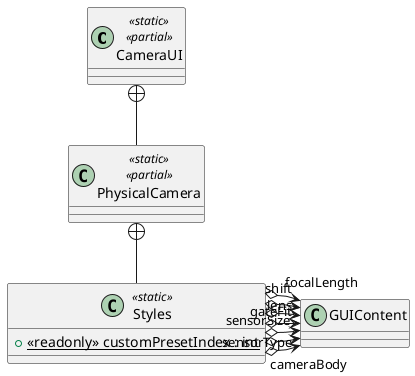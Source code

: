 @startuml
class CameraUI <<static>> <<partial>> {
}
class PhysicalCamera <<static>> <<partial>> {
}
class Styles <<static>> {
    + {static} <<readonly>> customPresetIndex : int
}
CameraUI +-- PhysicalCamera
PhysicalCamera +-- Styles
Styles o-> "cameraBody" GUIContent
Styles o-> "sensorType" GUIContent
Styles o-> "sensorSize" GUIContent
Styles o-> "gateFit" GUIContent
Styles o-> "lens" GUIContent
Styles o-> "focalLength" GUIContent
Styles o-> "shift" GUIContent
@enduml
